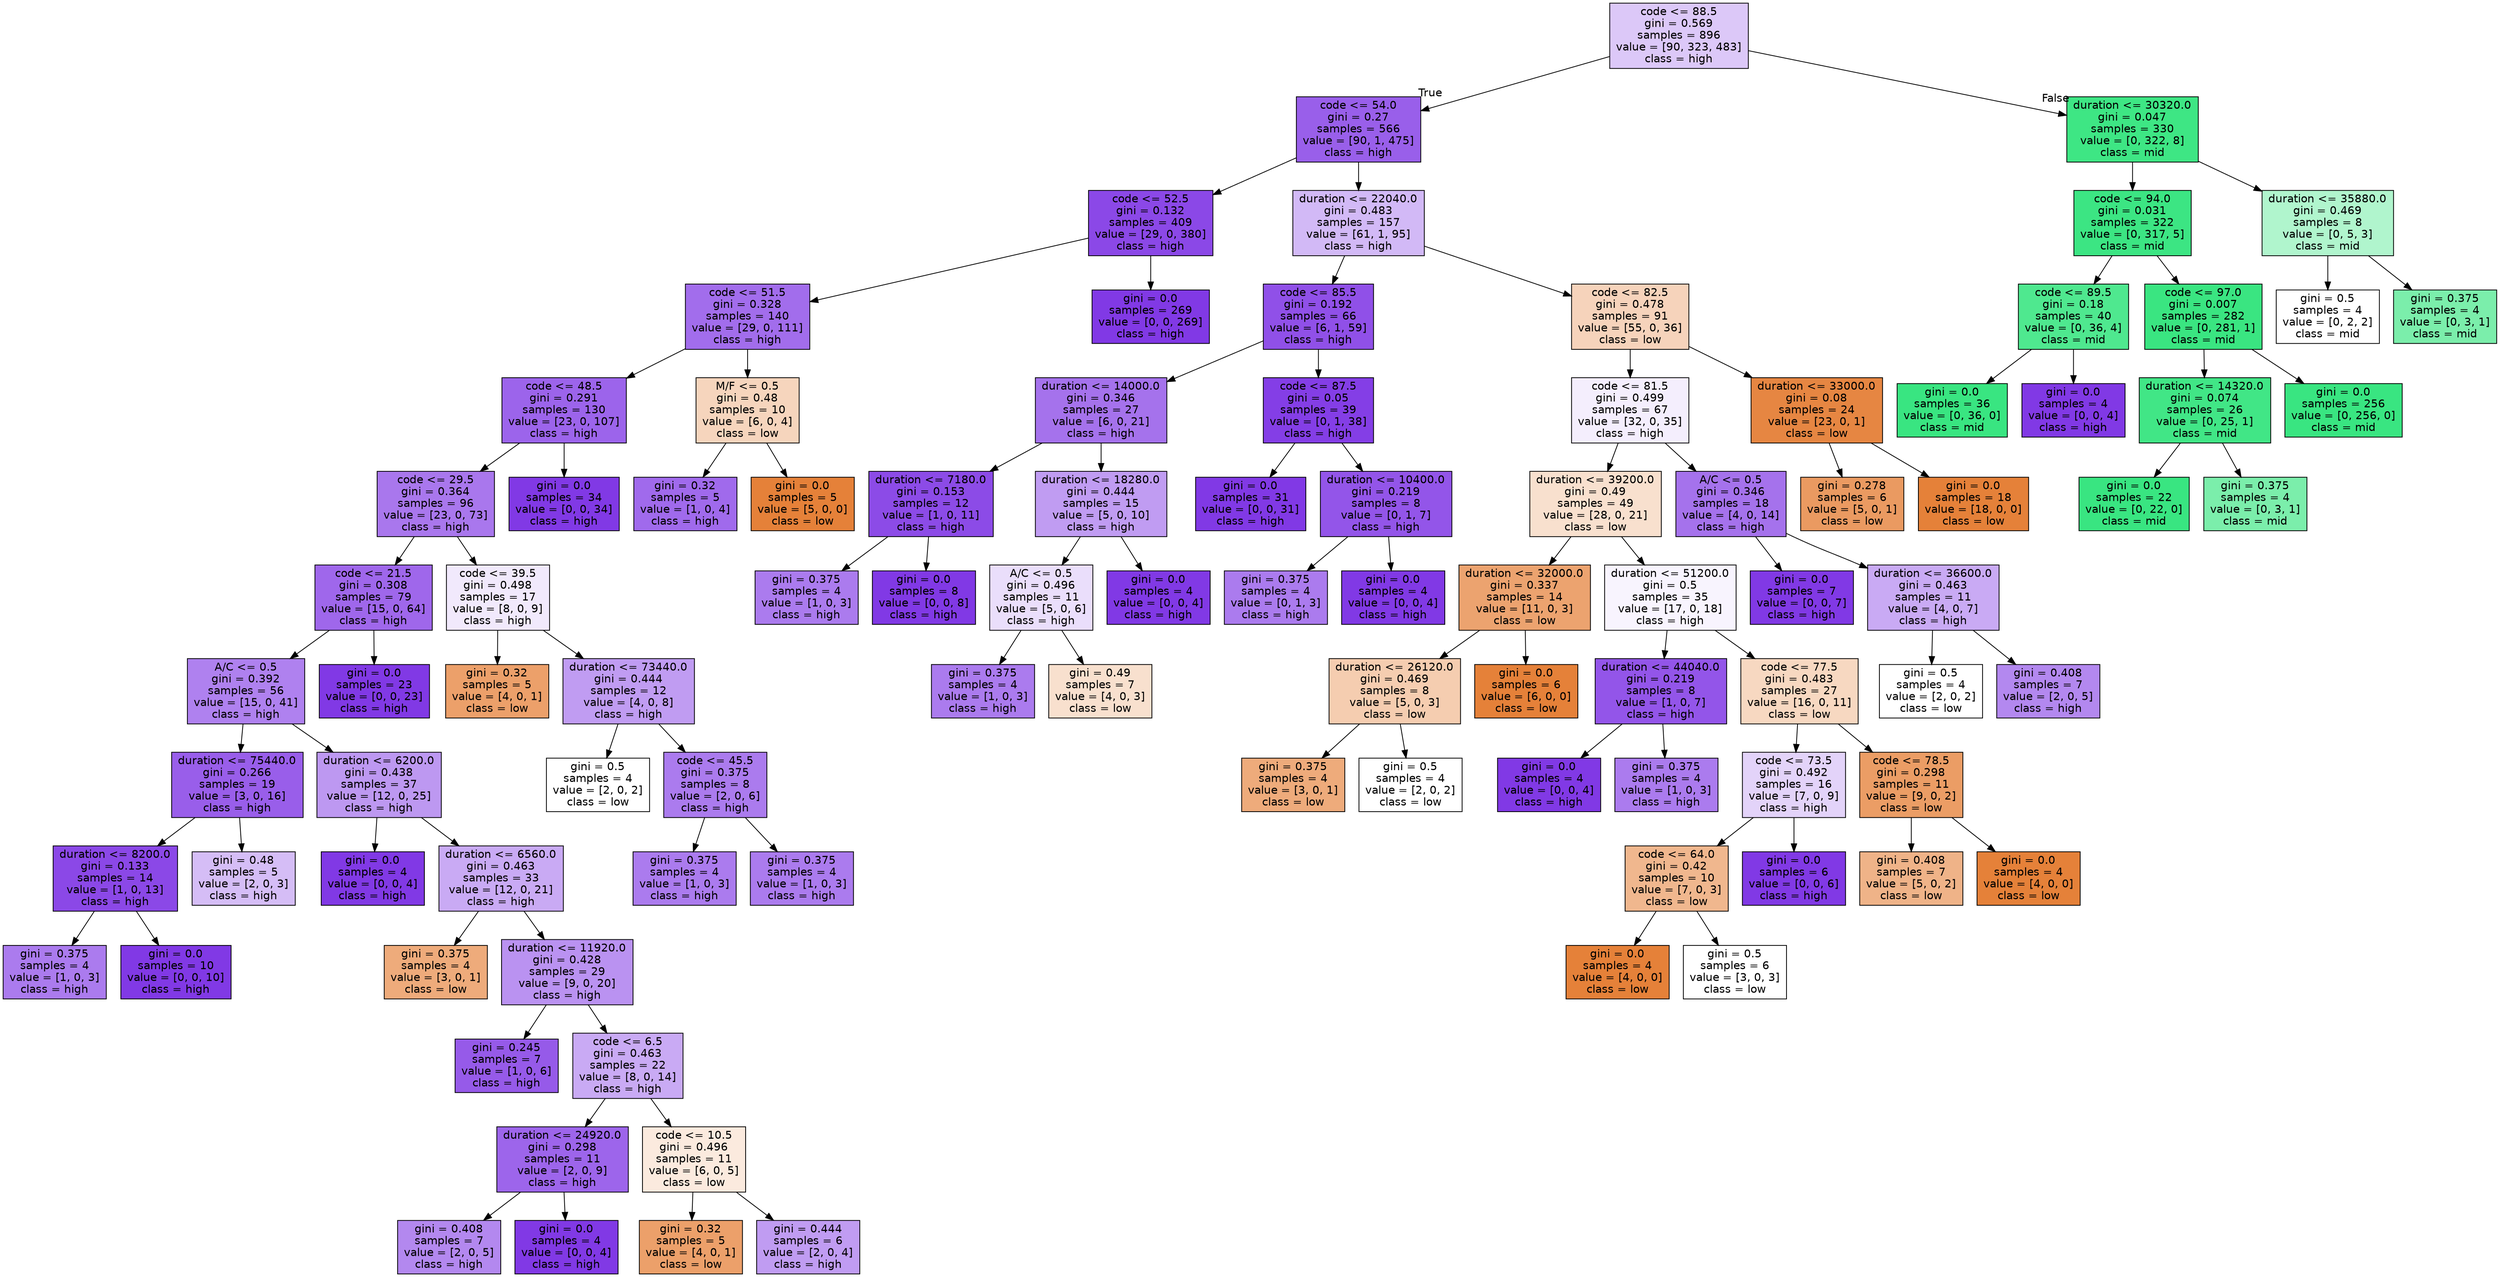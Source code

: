 digraph Tree {
node [shape=box, style="filled", color="black", fontname="helvetica"] ;
edge [fontname="helvetica"] ;
0 [label="code <= 88.5\ngini = 0.569\nsamples = 896\nvalue = [90, 323, 483]\nclass = high", fillcolor="#dcc8f8"] ;
1 [label="code <= 54.0\ngini = 0.27\nsamples = 566\nvalue = [90, 1, 475]\nclass = high", fillcolor="#995fea"] ;
0 -> 1 [labeldistance=2.5, labelangle=45, headlabel="True"] ;
2 [label="code <= 52.5\ngini = 0.132\nsamples = 409\nvalue = [29, 0, 380]\nclass = high", fillcolor="#8b48e7"] ;
1 -> 2 ;
3 [label="code <= 51.5\ngini = 0.328\nsamples = 140\nvalue = [29, 0, 111]\nclass = high", fillcolor="#a26dec"] ;
2 -> 3 ;
4 [label="code <= 48.5\ngini = 0.291\nsamples = 130\nvalue = [23, 0, 107]\nclass = high", fillcolor="#9c64eb"] ;
3 -> 4 ;
5 [label="code <= 29.5\ngini = 0.364\nsamples = 96\nvalue = [23, 0, 73]\nclass = high", fillcolor="#a977ed"] ;
4 -> 5 ;
6 [label="code <= 21.5\ngini = 0.308\nsamples = 79\nvalue = [15, 0, 64]\nclass = high", fillcolor="#9f67eb"] ;
5 -> 6 ;
7 [label="A/C <= 0.5\ngini = 0.392\nsamples = 56\nvalue = [15, 0, 41]\nclass = high", fillcolor="#af81ef"] ;
6 -> 7 ;
8 [label="duration <= 75440.0\ngini = 0.266\nsamples = 19\nvalue = [3, 0, 16]\nclass = high", fillcolor="#995eea"] ;
7 -> 8 ;
9 [label="duration <= 8200.0\ngini = 0.133\nsamples = 14\nvalue = [1, 0, 13]\nclass = high", fillcolor="#8b48e7"] ;
8 -> 9 ;
10 [label="gini = 0.375\nsamples = 4\nvalue = [1, 0, 3]\nclass = high", fillcolor="#ab7bee"] ;
9 -> 10 ;
11 [label="gini = 0.0\nsamples = 10\nvalue = [0, 0, 10]\nclass = high", fillcolor="#8139e5"] ;
9 -> 11 ;
12 [label="gini = 0.48\nsamples = 5\nvalue = [2, 0, 3]\nclass = high", fillcolor="#d5bdf6"] ;
8 -> 12 ;
13 [label="duration <= 6200.0\ngini = 0.438\nsamples = 37\nvalue = [12, 0, 25]\nclass = high", fillcolor="#bd98f1"] ;
7 -> 13 ;
14 [label="gini = 0.0\nsamples = 4\nvalue = [0, 0, 4]\nclass = high", fillcolor="#8139e5"] ;
13 -> 14 ;
15 [label="duration <= 6560.0\ngini = 0.463\nsamples = 33\nvalue = [12, 0, 21]\nclass = high", fillcolor="#c9aaf4"] ;
13 -> 15 ;
16 [label="gini = 0.375\nsamples = 4\nvalue = [3, 0, 1]\nclass = low", fillcolor="#eeab7b"] ;
15 -> 16 ;
17 [label="duration <= 11920.0\ngini = 0.428\nsamples = 29\nvalue = [9, 0, 20]\nclass = high", fillcolor="#ba92f1"] ;
15 -> 17 ;
18 [label="gini = 0.245\nsamples = 7\nvalue = [1, 0, 6]\nclass = high", fillcolor="#965ae9"] ;
17 -> 18 ;
19 [label="code <= 6.5\ngini = 0.463\nsamples = 22\nvalue = [8, 0, 14]\nclass = high", fillcolor="#c9aaf4"] ;
17 -> 19 ;
20 [label="duration <= 24920.0\ngini = 0.298\nsamples = 11\nvalue = [2, 0, 9]\nclass = high", fillcolor="#9d65eb"] ;
19 -> 20 ;
21 [label="gini = 0.408\nsamples = 7\nvalue = [2, 0, 5]\nclass = high", fillcolor="#b388ef"] ;
20 -> 21 ;
22 [label="gini = 0.0\nsamples = 4\nvalue = [0, 0, 4]\nclass = high", fillcolor="#8139e5"] ;
20 -> 22 ;
23 [label="code <= 10.5\ngini = 0.496\nsamples = 11\nvalue = [6, 0, 5]\nclass = low", fillcolor="#fbeade"] ;
19 -> 23 ;
24 [label="gini = 0.32\nsamples = 5\nvalue = [4, 0, 1]\nclass = low", fillcolor="#eca06a"] ;
23 -> 24 ;
25 [label="gini = 0.444\nsamples = 6\nvalue = [2, 0, 4]\nclass = high", fillcolor="#c09cf2"] ;
23 -> 25 ;
26 [label="gini = 0.0\nsamples = 23\nvalue = [0, 0, 23]\nclass = high", fillcolor="#8139e5"] ;
6 -> 26 ;
27 [label="code <= 39.5\ngini = 0.498\nsamples = 17\nvalue = [8, 0, 9]\nclass = high", fillcolor="#f1e9fc"] ;
5 -> 27 ;
28 [label="gini = 0.32\nsamples = 5\nvalue = [4, 0, 1]\nclass = low", fillcolor="#eca06a"] ;
27 -> 28 ;
29 [label="duration <= 73440.0\ngini = 0.444\nsamples = 12\nvalue = [4, 0, 8]\nclass = high", fillcolor="#c09cf2"] ;
27 -> 29 ;
30 [label="gini = 0.5\nsamples = 4\nvalue = [2, 0, 2]\nclass = low", fillcolor="#ffffff"] ;
29 -> 30 ;
31 [label="code <= 45.5\ngini = 0.375\nsamples = 8\nvalue = [2, 0, 6]\nclass = high", fillcolor="#ab7bee"] ;
29 -> 31 ;
32 [label="gini = 0.375\nsamples = 4\nvalue = [1, 0, 3]\nclass = high", fillcolor="#ab7bee"] ;
31 -> 32 ;
33 [label="gini = 0.375\nsamples = 4\nvalue = [1, 0, 3]\nclass = high", fillcolor="#ab7bee"] ;
31 -> 33 ;
34 [label="gini = 0.0\nsamples = 34\nvalue = [0, 0, 34]\nclass = high", fillcolor="#8139e5"] ;
4 -> 34 ;
35 [label="M/F <= 0.5\ngini = 0.48\nsamples = 10\nvalue = [6, 0, 4]\nclass = low", fillcolor="#f6d5bd"] ;
3 -> 35 ;
36 [label="gini = 0.32\nsamples = 5\nvalue = [1, 0, 4]\nclass = high", fillcolor="#a06aec"] ;
35 -> 36 ;
37 [label="gini = 0.0\nsamples = 5\nvalue = [5, 0, 0]\nclass = low", fillcolor="#e58139"] ;
35 -> 37 ;
38 [label="gini = 0.0\nsamples = 269\nvalue = [0, 0, 269]\nclass = high", fillcolor="#8139e5"] ;
2 -> 38 ;
39 [label="duration <= 22040.0\ngini = 0.483\nsamples = 157\nvalue = [61, 1, 95]\nclass = high", fillcolor="#d2b9f6"] ;
1 -> 39 ;
40 [label="code <= 85.5\ngini = 0.192\nsamples = 66\nvalue = [6, 1, 59]\nclass = high", fillcolor="#9050e8"] ;
39 -> 40 ;
41 [label="duration <= 14000.0\ngini = 0.346\nsamples = 27\nvalue = [6, 0, 21]\nclass = high", fillcolor="#a572ec"] ;
40 -> 41 ;
42 [label="duration <= 7180.0\ngini = 0.153\nsamples = 12\nvalue = [1, 0, 11]\nclass = high", fillcolor="#8c4be7"] ;
41 -> 42 ;
43 [label="gini = 0.375\nsamples = 4\nvalue = [1, 0, 3]\nclass = high", fillcolor="#ab7bee"] ;
42 -> 43 ;
44 [label="gini = 0.0\nsamples = 8\nvalue = [0, 0, 8]\nclass = high", fillcolor="#8139e5"] ;
42 -> 44 ;
45 [label="duration <= 18280.0\ngini = 0.444\nsamples = 15\nvalue = [5, 0, 10]\nclass = high", fillcolor="#c09cf2"] ;
41 -> 45 ;
46 [label="A/C <= 0.5\ngini = 0.496\nsamples = 11\nvalue = [5, 0, 6]\nclass = high", fillcolor="#eadefb"] ;
45 -> 46 ;
47 [label="gini = 0.375\nsamples = 4\nvalue = [1, 0, 3]\nclass = high", fillcolor="#ab7bee"] ;
46 -> 47 ;
48 [label="gini = 0.49\nsamples = 7\nvalue = [4, 0, 3]\nclass = low", fillcolor="#f8e0ce"] ;
46 -> 48 ;
49 [label="gini = 0.0\nsamples = 4\nvalue = [0, 0, 4]\nclass = high", fillcolor="#8139e5"] ;
45 -> 49 ;
50 [label="code <= 87.5\ngini = 0.05\nsamples = 39\nvalue = [0, 1, 38]\nclass = high", fillcolor="#843ee6"] ;
40 -> 50 ;
51 [label="gini = 0.0\nsamples = 31\nvalue = [0, 0, 31]\nclass = high", fillcolor="#8139e5"] ;
50 -> 51 ;
52 [label="duration <= 10400.0\ngini = 0.219\nsamples = 8\nvalue = [0, 1, 7]\nclass = high", fillcolor="#9355e9"] ;
50 -> 52 ;
53 [label="gini = 0.375\nsamples = 4\nvalue = [0, 1, 3]\nclass = high", fillcolor="#ab7bee"] ;
52 -> 53 ;
54 [label="gini = 0.0\nsamples = 4\nvalue = [0, 0, 4]\nclass = high", fillcolor="#8139e5"] ;
52 -> 54 ;
55 [label="code <= 82.5\ngini = 0.478\nsamples = 91\nvalue = [55, 0, 36]\nclass = low", fillcolor="#f6d3bb"] ;
39 -> 55 ;
56 [label="code <= 81.5\ngini = 0.499\nsamples = 67\nvalue = [32, 0, 35]\nclass = high", fillcolor="#f4eefd"] ;
55 -> 56 ;
57 [label="duration <= 39200.0\ngini = 0.49\nsamples = 49\nvalue = [28, 0, 21]\nclass = low", fillcolor="#f8e0ce"] ;
56 -> 57 ;
58 [label="duration <= 32000.0\ngini = 0.337\nsamples = 14\nvalue = [11, 0, 3]\nclass = low", fillcolor="#eca36f"] ;
57 -> 58 ;
59 [label="duration <= 26120.0\ngini = 0.469\nsamples = 8\nvalue = [5, 0, 3]\nclass = low", fillcolor="#f5cdb0"] ;
58 -> 59 ;
60 [label="gini = 0.375\nsamples = 4\nvalue = [3, 0, 1]\nclass = low", fillcolor="#eeab7b"] ;
59 -> 60 ;
61 [label="gini = 0.5\nsamples = 4\nvalue = [2, 0, 2]\nclass = low", fillcolor="#ffffff"] ;
59 -> 61 ;
62 [label="gini = 0.0\nsamples = 6\nvalue = [6, 0, 0]\nclass = low", fillcolor="#e58139"] ;
58 -> 62 ;
63 [label="duration <= 51200.0\ngini = 0.5\nsamples = 35\nvalue = [17, 0, 18]\nclass = high", fillcolor="#f8f4fe"] ;
57 -> 63 ;
64 [label="duration <= 44040.0\ngini = 0.219\nsamples = 8\nvalue = [1, 0, 7]\nclass = high", fillcolor="#9355e9"] ;
63 -> 64 ;
65 [label="gini = 0.0\nsamples = 4\nvalue = [0, 0, 4]\nclass = high", fillcolor="#8139e5"] ;
64 -> 65 ;
66 [label="gini = 0.375\nsamples = 4\nvalue = [1, 0, 3]\nclass = high", fillcolor="#ab7bee"] ;
64 -> 66 ;
67 [label="code <= 77.5\ngini = 0.483\nsamples = 27\nvalue = [16, 0, 11]\nclass = low", fillcolor="#f7d8c1"] ;
63 -> 67 ;
68 [label="code <= 73.5\ngini = 0.492\nsamples = 16\nvalue = [7, 0, 9]\nclass = high", fillcolor="#e3d3f9"] ;
67 -> 68 ;
69 [label="code <= 64.0\ngini = 0.42\nsamples = 10\nvalue = [7, 0, 3]\nclass = low", fillcolor="#f0b78e"] ;
68 -> 69 ;
70 [label="gini = 0.0\nsamples = 4\nvalue = [4, 0, 0]\nclass = low", fillcolor="#e58139"] ;
69 -> 70 ;
71 [label="gini = 0.5\nsamples = 6\nvalue = [3, 0, 3]\nclass = low", fillcolor="#ffffff"] ;
69 -> 71 ;
72 [label="gini = 0.0\nsamples = 6\nvalue = [0, 0, 6]\nclass = high", fillcolor="#8139e5"] ;
68 -> 72 ;
73 [label="code <= 78.5\ngini = 0.298\nsamples = 11\nvalue = [9, 0, 2]\nclass = low", fillcolor="#eb9d65"] ;
67 -> 73 ;
74 [label="gini = 0.408\nsamples = 7\nvalue = [5, 0, 2]\nclass = low", fillcolor="#efb388"] ;
73 -> 74 ;
75 [label="gini = 0.0\nsamples = 4\nvalue = [4, 0, 0]\nclass = low", fillcolor="#e58139"] ;
73 -> 75 ;
76 [label="A/C <= 0.5\ngini = 0.346\nsamples = 18\nvalue = [4, 0, 14]\nclass = high", fillcolor="#a572ec"] ;
56 -> 76 ;
77 [label="gini = 0.0\nsamples = 7\nvalue = [0, 0, 7]\nclass = high", fillcolor="#8139e5"] ;
76 -> 77 ;
78 [label="duration <= 36600.0\ngini = 0.463\nsamples = 11\nvalue = [4, 0, 7]\nclass = high", fillcolor="#c9aaf4"] ;
76 -> 78 ;
79 [label="gini = 0.5\nsamples = 4\nvalue = [2, 0, 2]\nclass = low", fillcolor="#ffffff"] ;
78 -> 79 ;
80 [label="gini = 0.408\nsamples = 7\nvalue = [2, 0, 5]\nclass = high", fillcolor="#b388ef"] ;
78 -> 80 ;
81 [label="duration <= 33000.0\ngini = 0.08\nsamples = 24\nvalue = [23, 0, 1]\nclass = low", fillcolor="#e68642"] ;
55 -> 81 ;
82 [label="gini = 0.278\nsamples = 6\nvalue = [5, 0, 1]\nclass = low", fillcolor="#ea9a61"] ;
81 -> 82 ;
83 [label="gini = 0.0\nsamples = 18\nvalue = [18, 0, 0]\nclass = low", fillcolor="#e58139"] ;
81 -> 83 ;
84 [label="duration <= 30320.0\ngini = 0.047\nsamples = 330\nvalue = [0, 322, 8]\nclass = mid", fillcolor="#3ee684"] ;
0 -> 84 [labeldistance=2.5, labelangle=-45, headlabel="False"] ;
85 [label="code <= 94.0\ngini = 0.031\nsamples = 322\nvalue = [0, 317, 5]\nclass = mid", fillcolor="#3ce583"] ;
84 -> 85 ;
86 [label="code <= 89.5\ngini = 0.18\nsamples = 40\nvalue = [0, 36, 4]\nclass = mid", fillcolor="#4fe88f"] ;
85 -> 86 ;
87 [label="gini = 0.0\nsamples = 36\nvalue = [0, 36, 0]\nclass = mid", fillcolor="#39e581"] ;
86 -> 87 ;
88 [label="gini = 0.0\nsamples = 4\nvalue = [0, 0, 4]\nclass = high", fillcolor="#8139e5"] ;
86 -> 88 ;
89 [label="code <= 97.0\ngini = 0.007\nsamples = 282\nvalue = [0, 281, 1]\nclass = mid", fillcolor="#3ae581"] ;
85 -> 89 ;
90 [label="duration <= 14320.0\ngini = 0.074\nsamples = 26\nvalue = [0, 25, 1]\nclass = mid", fillcolor="#41e686"] ;
89 -> 90 ;
91 [label="gini = 0.0\nsamples = 22\nvalue = [0, 22, 0]\nclass = mid", fillcolor="#39e581"] ;
90 -> 91 ;
92 [label="gini = 0.375\nsamples = 4\nvalue = [0, 3, 1]\nclass = mid", fillcolor="#7beeab"] ;
90 -> 92 ;
93 [label="gini = 0.0\nsamples = 256\nvalue = [0, 256, 0]\nclass = mid", fillcolor="#39e581"] ;
89 -> 93 ;
94 [label="duration <= 35880.0\ngini = 0.469\nsamples = 8\nvalue = [0, 5, 3]\nclass = mid", fillcolor="#b0f5cd"] ;
84 -> 94 ;
95 [label="gini = 0.5\nsamples = 4\nvalue = [0, 2, 2]\nclass = mid", fillcolor="#ffffff"] ;
94 -> 95 ;
96 [label="gini = 0.375\nsamples = 4\nvalue = [0, 3, 1]\nclass = mid", fillcolor="#7beeab"] ;
94 -> 96 ;
}